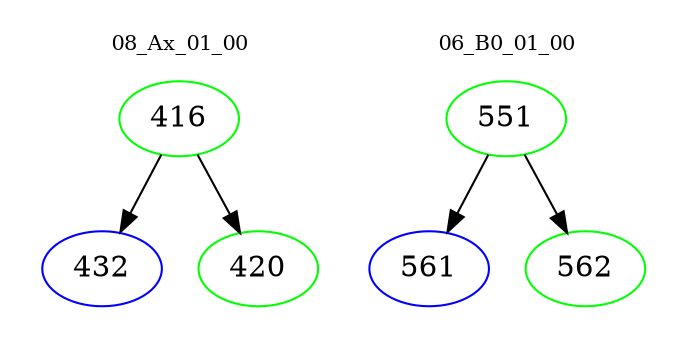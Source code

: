 digraph{
subgraph cluster_0 {
color = white
label = "08_Ax_01_00";
fontsize=10;
T0_416 [label="416", color="green"]
T0_416 -> T0_432 [color="black"]
T0_432 [label="432", color="blue"]
T0_416 -> T0_420 [color="black"]
T0_420 [label="420", color="green"]
}
subgraph cluster_1 {
color = white
label = "06_B0_01_00";
fontsize=10;
T1_551 [label="551", color="green"]
T1_551 -> T1_561 [color="black"]
T1_561 [label="561", color="blue"]
T1_551 -> T1_562 [color="black"]
T1_562 [label="562", color="green"]
}
}
